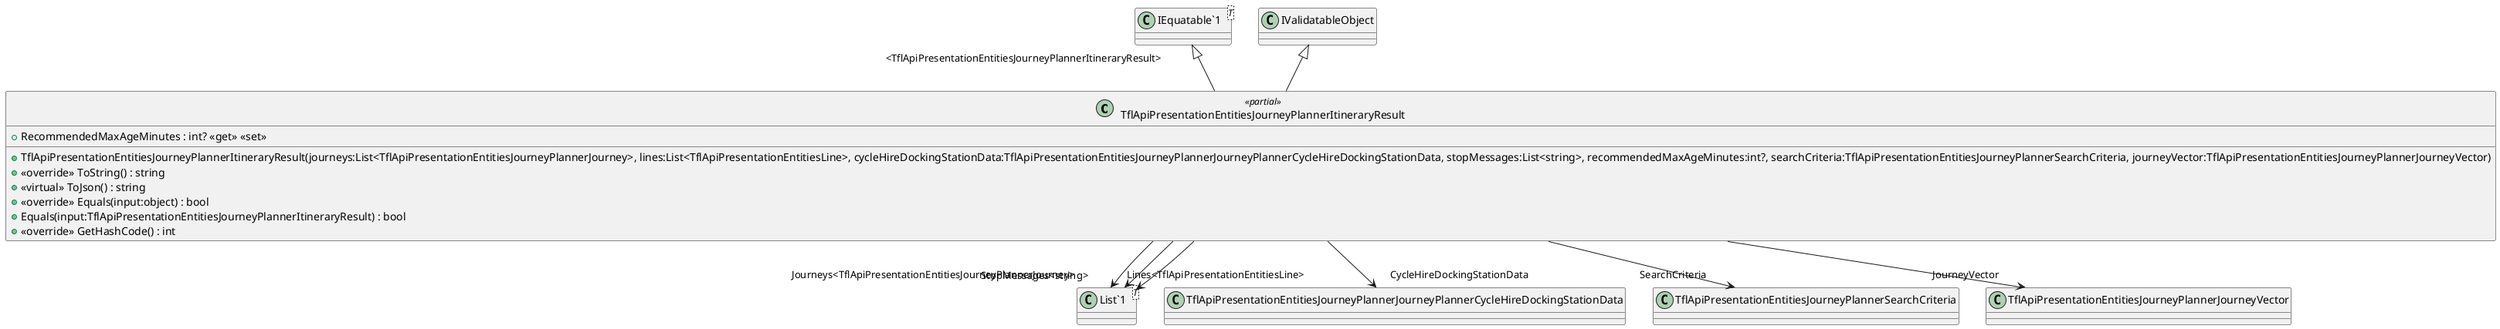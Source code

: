 @startuml
class TflApiPresentationEntitiesJourneyPlannerItineraryResult <<partial>> {
    + TflApiPresentationEntitiesJourneyPlannerItineraryResult(journeys:List<TflApiPresentationEntitiesJourneyPlannerJourney>, lines:List<TflApiPresentationEntitiesLine>, cycleHireDockingStationData:TflApiPresentationEntitiesJourneyPlannerJourneyPlannerCycleHireDockingStationData, stopMessages:List<string>, recommendedMaxAgeMinutes:int?, searchCriteria:TflApiPresentationEntitiesJourneyPlannerSearchCriteria, journeyVector:TflApiPresentationEntitiesJourneyPlannerJourneyVector)
    + RecommendedMaxAgeMinutes : int? <<get>> <<set>>
    + <<override>> ToString() : string
    + <<virtual>> ToJson() : string
    + <<override>> Equals(input:object) : bool
    + Equals(input:TflApiPresentationEntitiesJourneyPlannerItineraryResult) : bool
    + <<override>> GetHashCode() : int
}
class "IEquatable`1"<T> {
}
class "List`1"<T> {
}
"IEquatable`1" "<TflApiPresentationEntitiesJourneyPlannerItineraryResult>" <|-- TflApiPresentationEntitiesJourneyPlannerItineraryResult
IValidatableObject <|-- TflApiPresentationEntitiesJourneyPlannerItineraryResult
TflApiPresentationEntitiesJourneyPlannerItineraryResult --> "Journeys<TflApiPresentationEntitiesJourneyPlannerJourney>" "List`1"
TflApiPresentationEntitiesJourneyPlannerItineraryResult --> "Lines<TflApiPresentationEntitiesLine>" "List`1"
TflApiPresentationEntitiesJourneyPlannerItineraryResult --> "CycleHireDockingStationData" TflApiPresentationEntitiesJourneyPlannerJourneyPlannerCycleHireDockingStationData
TflApiPresentationEntitiesJourneyPlannerItineraryResult --> "StopMessages<string>" "List`1"
TflApiPresentationEntitiesJourneyPlannerItineraryResult --> "SearchCriteria" TflApiPresentationEntitiesJourneyPlannerSearchCriteria
TflApiPresentationEntitiesJourneyPlannerItineraryResult --> "JourneyVector" TflApiPresentationEntitiesJourneyPlannerJourneyVector
@enduml

